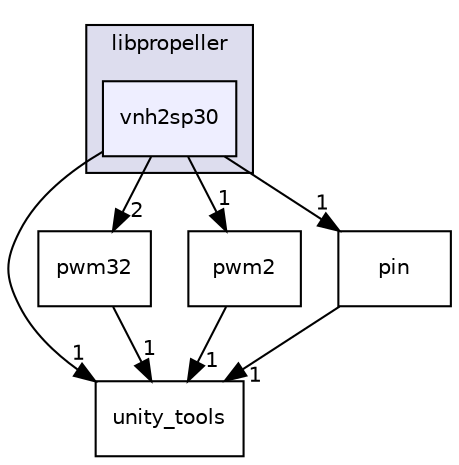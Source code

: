 digraph "vnh2sp30" {
  compound=true
  node [ fontsize="10", fontname="Helvetica"];
  edge [ labelfontsize="10", labelfontname="Helvetica"];
  subgraph clusterdir_34d10b20358c807fff993149200b6a31 {
    graph [ bgcolor="#ddddee", pencolor="black", label="libpropeller" fontname="Helvetica", fontsize="10", URL="dir_34d10b20358c807fff993149200b6a31.html"]
  dir_5605d68c3f55370e4ab939e8e940908d [shape=box, label="vnh2sp30", style="filled", fillcolor="#eeeeff", pencolor="black", URL="dir_5605d68c3f55370e4ab939e8e940908d.html"];
  }
  dir_a5caeb44bd6f9bde5ce74f527efd0904 [shape=box label="unity_tools" URL="dir_a5caeb44bd6f9bde5ce74f527efd0904.html"];
  dir_9a2753a9920915ab7ffeca8e7341c416 [shape=box label="pwm32" URL="dir_9a2753a9920915ab7ffeca8e7341c416.html"];
  dir_4a53e5d76ec333322b7b30a18e9c3c9e [shape=box label="pwm2" URL="dir_4a53e5d76ec333322b7b30a18e9c3c9e.html"];
  dir_2b17512315ec35cee8a316dc22e82742 [shape=box label="pin" URL="dir_2b17512315ec35cee8a316dc22e82742.html"];
  dir_9a2753a9920915ab7ffeca8e7341c416->dir_a5caeb44bd6f9bde5ce74f527efd0904 [headlabel="1", labeldistance=1.5 headhref="dir_000019_000025.html"];
  dir_4a53e5d76ec333322b7b30a18e9c3c9e->dir_a5caeb44bd6f9bde5ce74f527efd0904 [headlabel="1", labeldistance=1.5 headhref="dir_000018_000025.html"];
  dir_2b17512315ec35cee8a316dc22e82742->dir_a5caeb44bd6f9bde5ce74f527efd0904 [headlabel="1", labeldistance=1.5 headhref="dir_000016_000025.html"];
  dir_5605d68c3f55370e4ab939e8e940908d->dir_a5caeb44bd6f9bde5ce74f527efd0904 [headlabel="1", labeldistance=1.5 headhref="dir_000026_000025.html"];
  dir_5605d68c3f55370e4ab939e8e940908d->dir_9a2753a9920915ab7ffeca8e7341c416 [headlabel="2", labeldistance=1.5 headhref="dir_000026_000019.html"];
  dir_5605d68c3f55370e4ab939e8e940908d->dir_4a53e5d76ec333322b7b30a18e9c3c9e [headlabel="1", labeldistance=1.5 headhref="dir_000026_000018.html"];
  dir_5605d68c3f55370e4ab939e8e940908d->dir_2b17512315ec35cee8a316dc22e82742 [headlabel="1", labeldistance=1.5 headhref="dir_000026_000016.html"];
}
